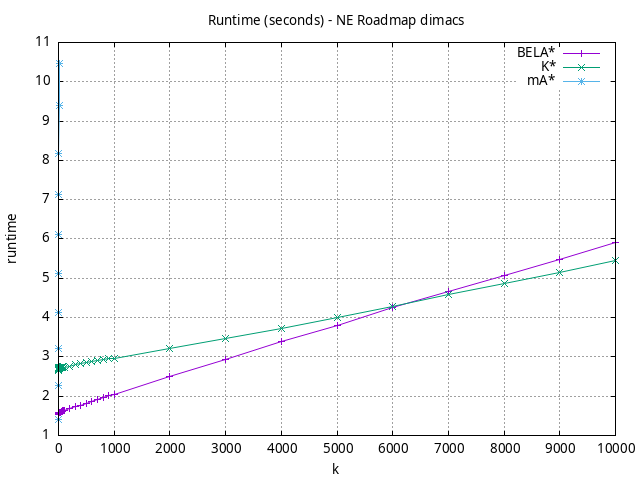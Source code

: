 #!/usr/bin/gnuplot
# -*- coding: utf-8 -*-
#
# results/roadmap/dimacs/NE/USA-road-d.NE.heuristic.runtime.gnuplot
#
# Started on 01/09/2024 14:38:58
# Author: Carlos Linares López
set grid
set xlabel "k"
set ylabel "runtime"

set title "Runtime (seconds) - NE Roadmap dimacs"

set terminal png enhanced font "Ariel,10"
set output 'USA-road-d.NE.heuristic.runtime.png'

plot "-" title "BELA*"      with linesp, "-" title "K*"      with linesp, "-" title "mA*"      with linesp

	1 1.5259210200000002
	2 1.55760573
	3 1.5603366500000004
	4 1.5556884900000003
	5 1.5669789500000002
	6 1.5694761200000003
	7 1.5726725199999998
	8 1.57233812
	9 1.57934388
	10 1.58281164
	20 1.5779010199999999
	30 1.5832773100000004
	40 1.5882512100000001
	50 1.60695118
	60 1.6133865799999998
	70 1.6190068299999998
	80 1.6265137299999999
	90 1.6276153599999994
	100 1.63063522
	200 1.68049908
	300 1.7295252499999998
	400 1.7710273099999998
	500 1.8191314299999999
	600 1.86596065
	700 1.9129577700000004
	800 1.9630219300000002
	900 2.00841243
	1000 2.0479393399999997
	2000 2.4965431799999998
	3000 2.9389710199999994
	4000 3.37914713
	5000 3.811488910000001
	6000 4.247221639999999
	7000 4.6764141
	8000 5.0609109
	9000 5.4857971
	10000 5.9120916
end
	1 2.6649727599999995
	2 2.68383595
	3 2.7000214899999997
	4 2.7035506099999993
	5 2.70806004
	6 2.71148919
	7 2.71583966
	8 2.7192447100000003
	9 2.72022383
	10 2.7074309
	20 2.7161406999999995
	30 2.71820193
	40 2.7254801999999994
	50 2.72707288
	60 2.73469737
	70 2.7412683200000005
	80 2.7477584499999996
	90 2.7498852799999995
	100 2.74154286
	200 2.7655950299999996
	300 2.79405111
	400 2.82293708
	500 2.8461966099999993
	600 2.8767224099999997
	700 2.9017245000000003
	800 2.9300239999999995
	900 2.95543402
	1000 2.9540120600000006
	2000 3.2016452199999996
	3000 3.4659005
	4000 3.7315723499999995
	5000 4.014654489999999
	6000 4.292250089999999
	7000 4.57855261
	8000 4.85978378
	9000 5.1500432499999995
	10000 5.442765349999999
end
	1 1.395093618
	2 2.2777613100000003
	3 3.2207213100000005
	4 4.12635012
	5 5.12782946
	6 6.103859919999999
	7 7.137107459999998
	8 8.18315499
	9 9.394848210000001
	10 10.47328158
end
